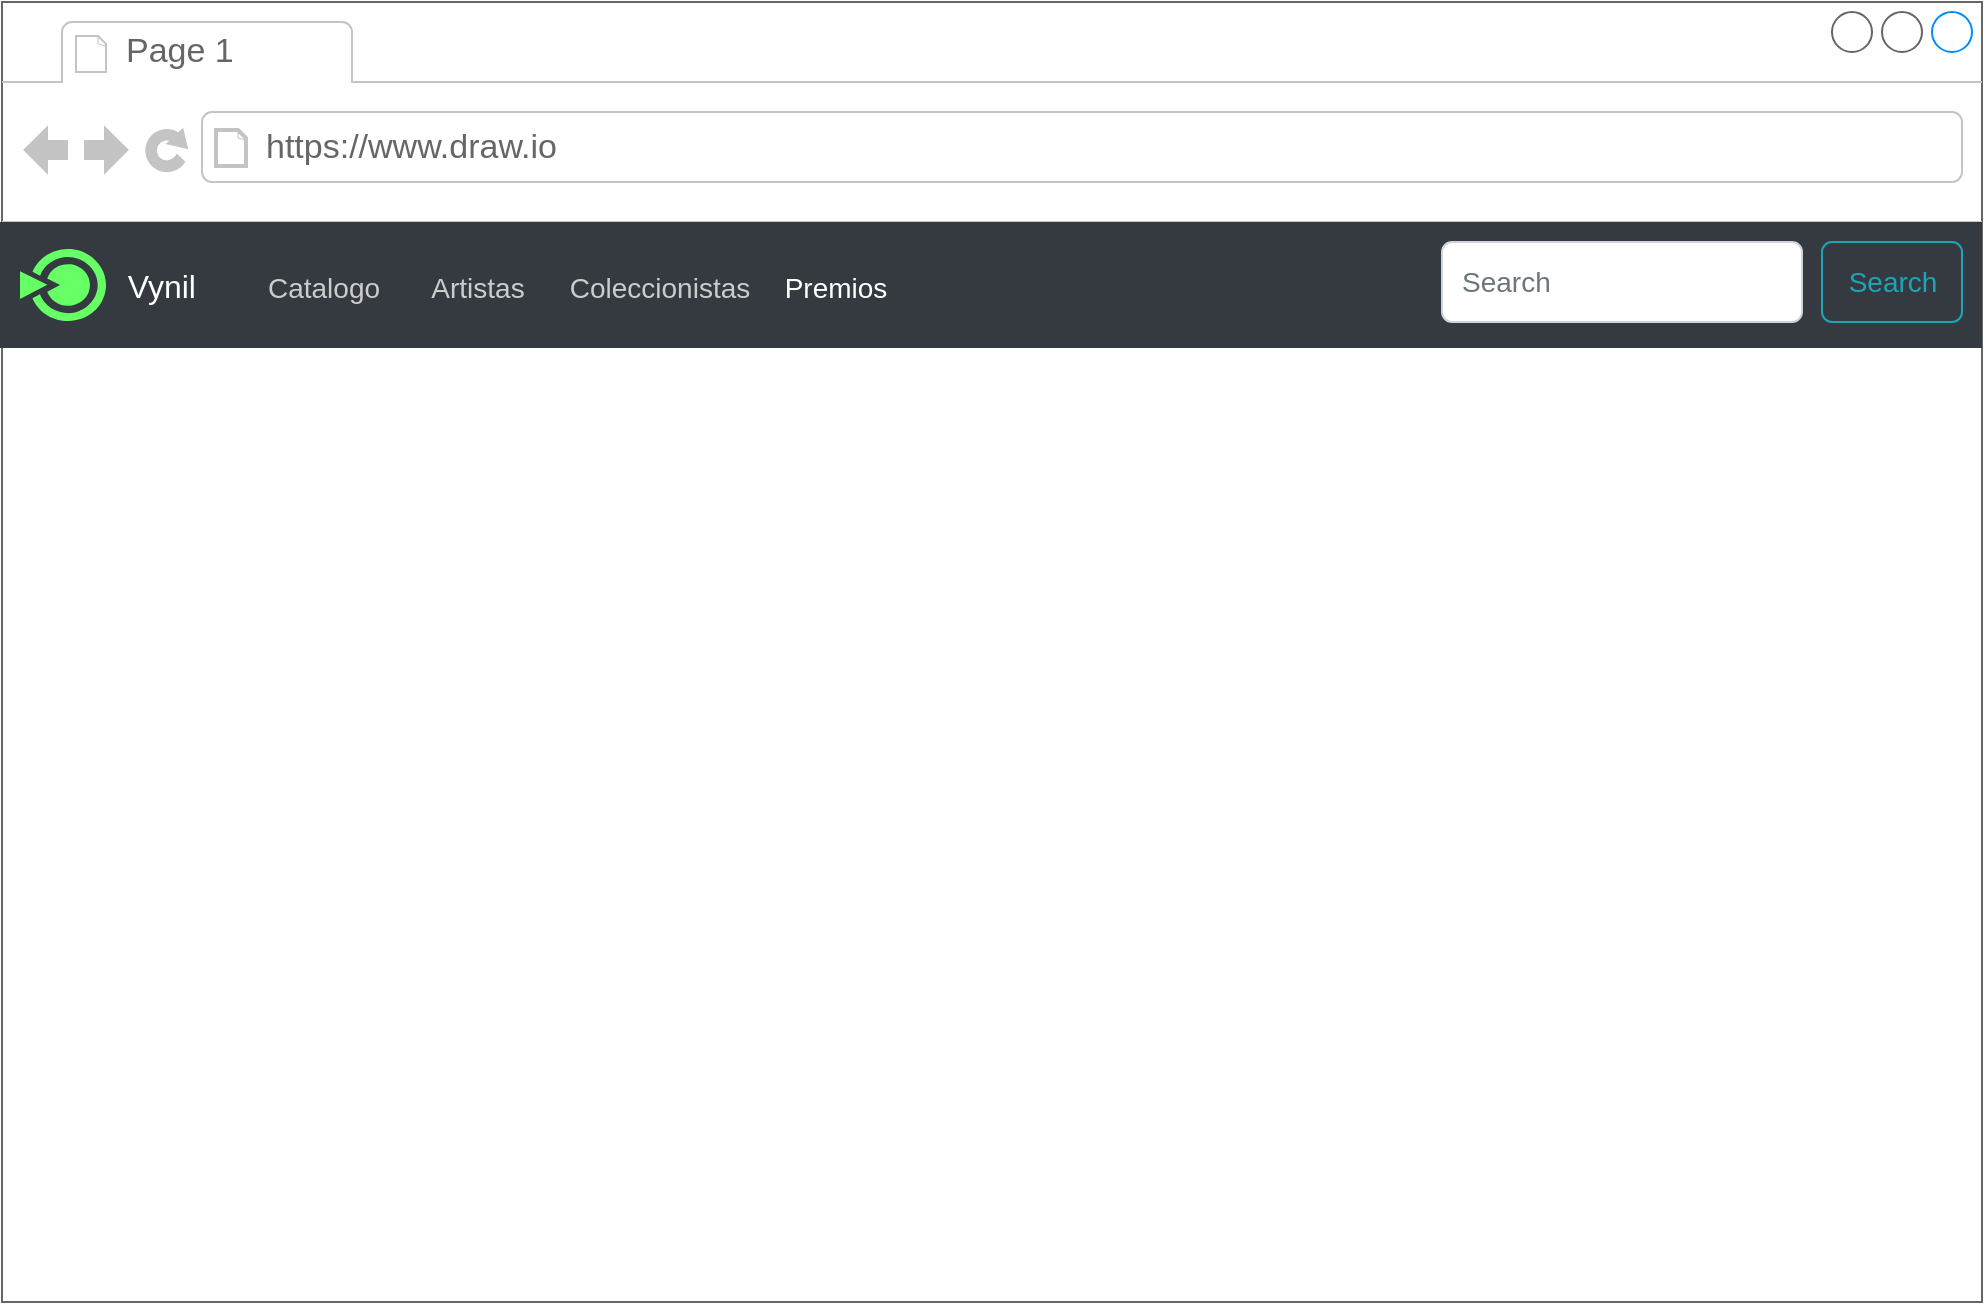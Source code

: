 <mxfile version="14.6.6" type="github">
  <diagram id="LggS6HPZgjN6Ui5qVZqp" name="Page-1">
    <mxGraphModel dx="1554" dy="793" grid="0" gridSize="10" guides="1" tooltips="1" connect="1" arrows="1" fold="1" page="1" pageScale="1" pageWidth="1100" pageHeight="850" math="0" shadow="0">
      <root>
        <mxCell id="0" />
        <mxCell id="1" parent="0" />
        <mxCell id="oYrc2Cjy6K_ESoqNYmJO-1" value="" style="strokeWidth=1;shadow=0;dashed=0;align=center;html=1;shape=mxgraph.mockup.containers.browserWindow;rSize=0;strokeColor=#666666;strokeColor2=#008cff;strokeColor3=#c4c4c4;mainText=,;recursiveResize=0;" parent="1" vertex="1">
          <mxGeometry x="93" y="56" width="990" height="650" as="geometry" />
        </mxCell>
        <mxCell id="oYrc2Cjy6K_ESoqNYmJO-2" value="Page 1" style="strokeWidth=1;shadow=0;dashed=0;align=center;html=1;shape=mxgraph.mockup.containers.anchor;fontSize=17;fontColor=#666666;align=left;" parent="oYrc2Cjy6K_ESoqNYmJO-1" vertex="1">
          <mxGeometry x="60" y="12" width="110" height="26" as="geometry" />
        </mxCell>
        <mxCell id="oYrc2Cjy6K_ESoqNYmJO-3" value="https://www.draw.io" style="strokeWidth=1;shadow=0;dashed=0;align=center;html=1;shape=mxgraph.mockup.containers.anchor;rSize=0;fontSize=17;fontColor=#666666;align=left;" parent="oYrc2Cjy6K_ESoqNYmJO-1" vertex="1">
          <mxGeometry x="130" y="60" width="250" height="26" as="geometry" />
        </mxCell>
        <mxCell id="s7iCrM4hBrOnHmUGDK4r-1" value="&amp;nbsp;&amp;nbsp;&amp;nbsp;&amp;nbsp;&amp;nbsp;&amp;nbsp;&amp;nbsp;&amp;nbsp;&amp;nbsp;&amp;nbsp; Vynil" style="html=1;shadow=0;dashed=0;fillColor=#343A40;strokeColor=none;fontSize=16;fontColor=#ffffff;align=left;spacing=15;" vertex="1" parent="oYrc2Cjy6K_ESoqNYmJO-1">
          <mxGeometry x="-1" y="110" width="991" height="63" as="geometry" />
        </mxCell>
        <mxCell id="s7iCrM4hBrOnHmUGDK4r-2" value="Catalogo" style="strokeColor=none;fontSize=14;align=center;fillColor=none;fontColor=#CCCCCC;" vertex="1" parent="s7iCrM4hBrOnHmUGDK4r-1">
          <mxGeometry width="70" height="40" relative="1" as="geometry">
            <mxPoint x="127" y="12" as="offset" />
          </mxGeometry>
        </mxCell>
        <mxCell id="s7iCrM4hBrOnHmUGDK4r-3" value="Artistas" style="fillColor=none;strokeColor=none;fontSize=14;align=center;fontColor=#CCCCCC;" vertex="1" parent="s7iCrM4hBrOnHmUGDK4r-1">
          <mxGeometry width="70" height="40" relative="1" as="geometry">
            <mxPoint x="204" y="12" as="offset" />
          </mxGeometry>
        </mxCell>
        <mxCell id="s7iCrM4hBrOnHmUGDK4r-4" value="Coleccionistas" style="fillColor=none;strokeColor=none;fontSize=14;align=center;spacingRight=0;fontColor=#CCCCCC;" vertex="1" parent="s7iCrM4hBrOnHmUGDK4r-1">
          <mxGeometry width="80" height="40" relative="1" as="geometry">
            <mxPoint x="290" y="12" as="offset" />
          </mxGeometry>
        </mxCell>
        <mxCell id="s7iCrM4hBrOnHmUGDK4r-5" value="Premios" style="fillColor=none;strokeColor=none;fontSize=14;align=center;fontColor=#FFFFFF;" vertex="1" parent="s7iCrM4hBrOnHmUGDK4r-1">
          <mxGeometry width="80" height="40" relative="1" as="geometry">
            <mxPoint x="378" y="12" as="offset" />
          </mxGeometry>
        </mxCell>
        <mxCell id="s7iCrM4hBrOnHmUGDK4r-6" value="Search" style="html=1;shadow=0;dashed=0;shape=mxgraph.bootstrap.rrect;rSize=5;fontSize=14;fontColor=#1CA5B8;strokeColor=#1CA5B8;fillColor=none;" vertex="1" parent="s7iCrM4hBrOnHmUGDK4r-1">
          <mxGeometry x="1" width="70" height="40" relative="1" as="geometry">
            <mxPoint x="-80" y="10" as="offset" />
          </mxGeometry>
        </mxCell>
        <mxCell id="s7iCrM4hBrOnHmUGDK4r-7" value="Search" style="html=1;shadow=0;dashed=0;shape=mxgraph.bootstrap.rrect;rSize=5;fontSize=14;fontColor=#6C767D;strokeColor=#CED4DA;fillColor=#ffffff;align=left;spacing=10;" vertex="1" parent="s7iCrM4hBrOnHmUGDK4r-1">
          <mxGeometry x="1" width="180" height="40" relative="1" as="geometry">
            <mxPoint x="-270" y="10" as="offset" />
          </mxGeometry>
        </mxCell>
        <mxCell id="s7iCrM4hBrOnHmUGDK4r-8" value="" style="dashed=0;outlineConnect=0;html=1;align=center;labelPosition=center;verticalLabelPosition=bottom;verticalAlign=top;shape=mxgraph.weblogos.blinklist;strokeColor=none;fontColor=#FFFFFF;fillColor=#66FF66;" vertex="1" parent="s7iCrM4hBrOnHmUGDK4r-1">
          <mxGeometry x="10" y="13.5" width="43" height="36" as="geometry" />
        </mxCell>
      </root>
    </mxGraphModel>
  </diagram>
</mxfile>
